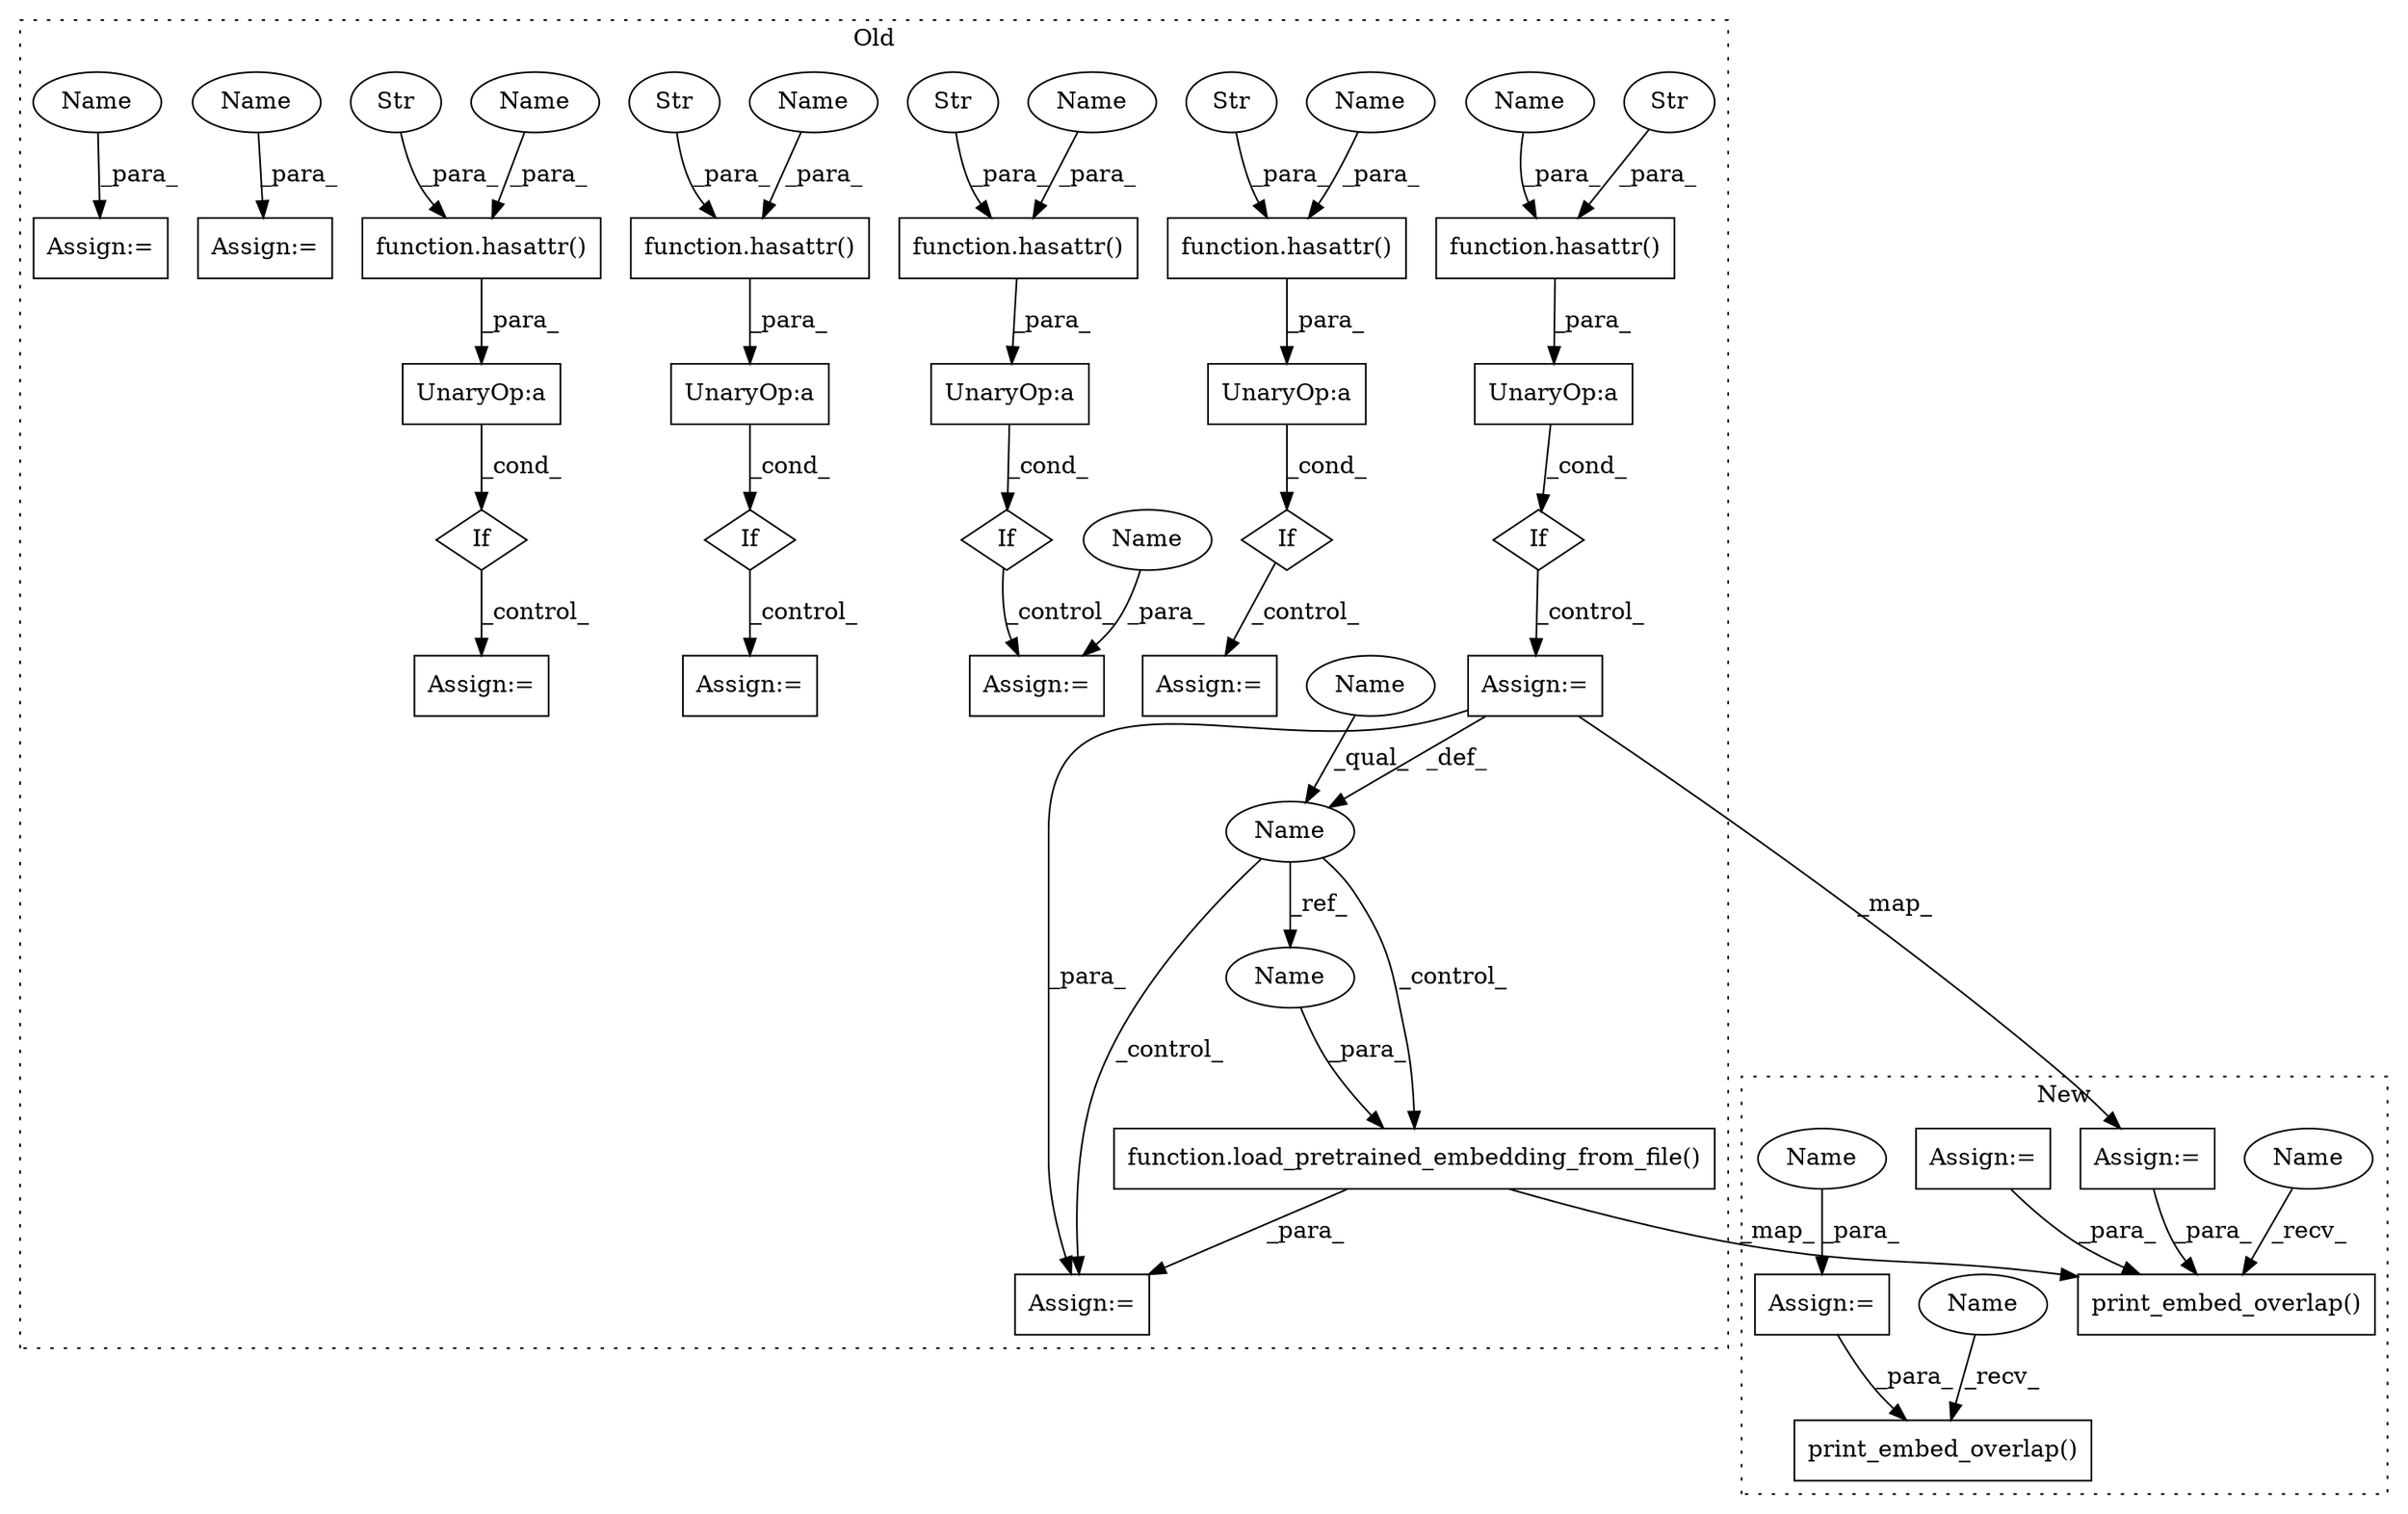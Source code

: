 digraph G {
subgraph cluster0 {
1 [label="If" a="96" s="3478" l="3" shape="diamond"];
3 [label="UnaryOp:a" a="61" s="3481" l="39" shape="box"];
4 [label="function.hasattr()" a="75" s="3485,3519" l="8,1" shape="box"];
5 [label="Str" a="66" s="3499" l="20" shape="ellipse"];
8 [label="Assign:=" a="68" s="3557" l="3" shape="box"];
10 [label="function.load_pretrained_embedding_from_file()" a="75" s="4557,4667" l="53,1" shape="box"];
11 [label="Assign:=" a="68" s="3652" l="3" shape="box"];
12 [label="If" a="96" s="3573" l="3" shape="diamond"];
13 [label="UnaryOp:a" a="61" s="3576" l="39" shape="box"];
14 [label="Name" a="87" s="3534" l="23" shape="ellipse"];
15 [label="function.hasattr()" a="75" s="3580,3614" l="8,1" shape="box"];
16 [label="Str" a="66" s="3594" l="20" shape="ellipse"];
17 [label="function.hasattr()" a="75" s="3905,3942" l="8,1" shape="box"];
18 [label="If" a="96" s="3898" l="3" shape="diamond"];
19 [label="UnaryOp:a" a="61" s="3901" l="42" shape="box"];
20 [label="Str" a="66" s="3919" l="23" shape="ellipse"];
21 [label="function.hasattr()" a="75" s="3790,3825" l="8,1" shape="box"];
22 [label="If" a="96" s="3783" l="3" shape="diamond"];
23 [label="UnaryOp:a" a="61" s="3786" l="40" shape="box"];
24 [label="Str" a="66" s="3804" l="21" shape="ellipse"];
25 [label="function.hasattr()" a="75" s="3675,3710" l="8,1" shape="box"];
26 [label="If" a="96" s="3668" l="3" shape="diamond"];
27 [label="UnaryOp:a" a="61" s="3671" l="40" shape="box"];
28 [label="Str" a="66" s="3689" l="21" shape="ellipse"];
29 [label="Assign:=" a="68" s="3983" l="3" shape="box"];
30 [label="Assign:=" a="68" s="4554" l="3" shape="box"];
32 [label="Assign:=" a="68" s="3749" l="3" shape="box"];
33 [label="Assign:=" a="68" s="4701" l="3" shape="box"];
34 [label="Assign:=" a="68" s="3864" l="3" shape="box"];
35 [label="Assign:=" a="68" s="4474" l="3" shape="box"];
39 [label="Name" a="87" s="3588" l="4" shape="ellipse"];
40 [label="Name" a="87" s="3534" l="4" shape="ellipse"];
41 [label="Name" a="87" s="3493" l="4" shape="ellipse"];
42 [label="Name" a="87" s="3683" l="4" shape="ellipse"];
43 [label="Name" a="87" s="3913" l="4" shape="ellipse"];
44 [label="Name" a="87" s="3798" l="4" shape="ellipse"];
45 [label="Name" a="87" s="4610" l="23" shape="ellipse"];
46 [label="Name" a="87" s="4477" l="4" shape="ellipse"];
47 [label="Name" a="87" s="3655" l="4" shape="ellipse"];
48 [label="Name" a="87" s="4704" l="4" shape="ellipse"];
label = "Old";
style="dotted";
}
subgraph cluster1 {
2 [label="print_embed_overlap()" a="75" s="3588,3642" l="26,1" shape="box"];
6 [label="Assign:=" a="68" s="3452" l="3" shape="box"];
7 [label="Assign:=" a="68" s="3233" l="3" shape="box"];
9 [label="print_embed_overlap()" a="75" s="3369,3423" l="26,1" shape="box"];
31 [label="Assign:=" a="68" s="3307" l="3" shape="box"];
36 [label="Name" a="87" s="3455" l="4" shape="ellipse"];
37 [label="Name" a="87" s="3588" l="5" shape="ellipse"];
38 [label="Name" a="87" s="3369" l="5" shape="ellipse"];
label = "New";
style="dotted";
}
1 -> 8 [label="_control_"];
3 -> 1 [label="_cond_"];
4 -> 3 [label="_para_"];
5 -> 4 [label="_para_"];
6 -> 2 [label="_para_"];
7 -> 9 [label="_para_"];
8 -> 14 [label="_def_"];
8 -> 7 [label="_map_"];
8 -> 30 [label="_para_"];
10 -> 30 [label="_para_"];
10 -> 9 [label="_map_"];
12 -> 11 [label="_control_"];
13 -> 12 [label="_cond_"];
14 -> 45 [label="_ref_"];
14 -> 30 [label="_control_"];
14 -> 10 [label="_control_"];
15 -> 13 [label="_para_"];
16 -> 15 [label="_para_"];
17 -> 19 [label="_para_"];
18 -> 29 [label="_control_"];
19 -> 18 [label="_cond_"];
20 -> 17 [label="_para_"];
21 -> 23 [label="_para_"];
22 -> 34 [label="_control_"];
23 -> 22 [label="_cond_"];
24 -> 21 [label="_para_"];
25 -> 27 [label="_para_"];
26 -> 32 [label="_control_"];
27 -> 26 [label="_cond_"];
28 -> 25 [label="_para_"];
31 -> 9 [label="_para_"];
36 -> 6 [label="_para_"];
37 -> 2 [label="_recv_"];
38 -> 9 [label="_recv_"];
39 -> 15 [label="_para_"];
40 -> 14 [label="_qual_"];
41 -> 4 [label="_para_"];
42 -> 25 [label="_para_"];
43 -> 17 [label="_para_"];
44 -> 21 [label="_para_"];
45 -> 10 [label="_para_"];
46 -> 35 [label="_para_"];
47 -> 11 [label="_para_"];
48 -> 33 [label="_para_"];
}